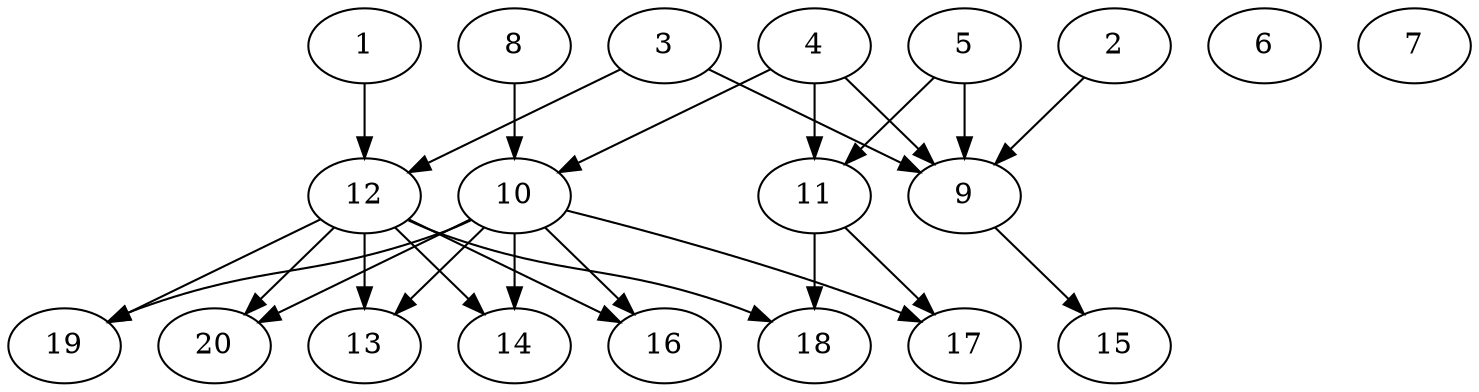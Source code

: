 // DAG automatically generated by daggen at Wed Jul 24 21:27:05 2019
// ./daggen --dot -n 20 --ccr 0.3 --fat 0.7 --regular 0.5 --density 0.5 --mindata 5242880 --maxdata 52428800 
digraph G {
  1 [size="87517867", alpha="0.12", expect_size="26255360"] 
  1 -> 12 [size ="26255360"]
  2 [size="108687360", alpha="0.14", expect_size="32606208"] 
  2 -> 9 [size ="32606208"]
  3 [size="110592000", alpha="0.07", expect_size="33177600"] 
  3 -> 9 [size ="33177600"]
  3 -> 12 [size ="33177600"]
  4 [size="109957120", alpha="0.08", expect_size="32987136"] 
  4 -> 9 [size ="32987136"]
  4 -> 10 [size ="32987136"]
  4 -> 11 [size ="32987136"]
  5 [size="56453120", alpha="0.14", expect_size="16935936"] 
  5 -> 9 [size ="16935936"]
  5 -> 11 [size ="16935936"]
  6 [size="156576427", alpha="0.03", expect_size="46972928"] 
  7 [size="97331200", alpha="0.18", expect_size="29199360"] 
  8 [size="49227093", alpha="0.10", expect_size="14768128"] 
  8 -> 10 [size ="14768128"]
  9 [size="47704747", alpha="0.06", expect_size="14311424"] 
  9 -> 15 [size ="14311424"]
  10 [size="129218560", alpha="0.07", expect_size="38765568"] 
  10 -> 13 [size ="38765568"]
  10 -> 14 [size ="38765568"]
  10 -> 16 [size ="38765568"]
  10 -> 17 [size ="38765568"]
  10 -> 19 [size ="38765568"]
  10 -> 20 [size ="38765568"]
  11 [size="58094933", alpha="0.06", expect_size="17428480"] 
  11 -> 17 [size ="17428480"]
  11 -> 18 [size ="17428480"]
  12 [size="148985173", alpha="0.16", expect_size="44695552"] 
  12 -> 13 [size ="44695552"]
  12 -> 14 [size ="44695552"]
  12 -> 16 [size ="44695552"]
  12 -> 18 [size ="44695552"]
  12 -> 19 [size ="44695552"]
  12 -> 20 [size ="44695552"]
  13 [size="104482133", alpha="0.20", expect_size="31344640"] 
  14 [size="162747733", alpha="0.20", expect_size="48824320"] 
  15 [size="65972907", alpha="0.13", expect_size="19791872"] 
  16 [size="21794133", alpha="0.07", expect_size="6538240"] 
  17 [size="47817387", alpha="0.03", expect_size="14345216"] 
  18 [size="33399467", alpha="0.06", expect_size="10019840"] 
  19 [size="114148693", alpha="0.06", expect_size="34244608"] 
  20 [size="157590187", alpha="0.17", expect_size="47277056"] 
}
